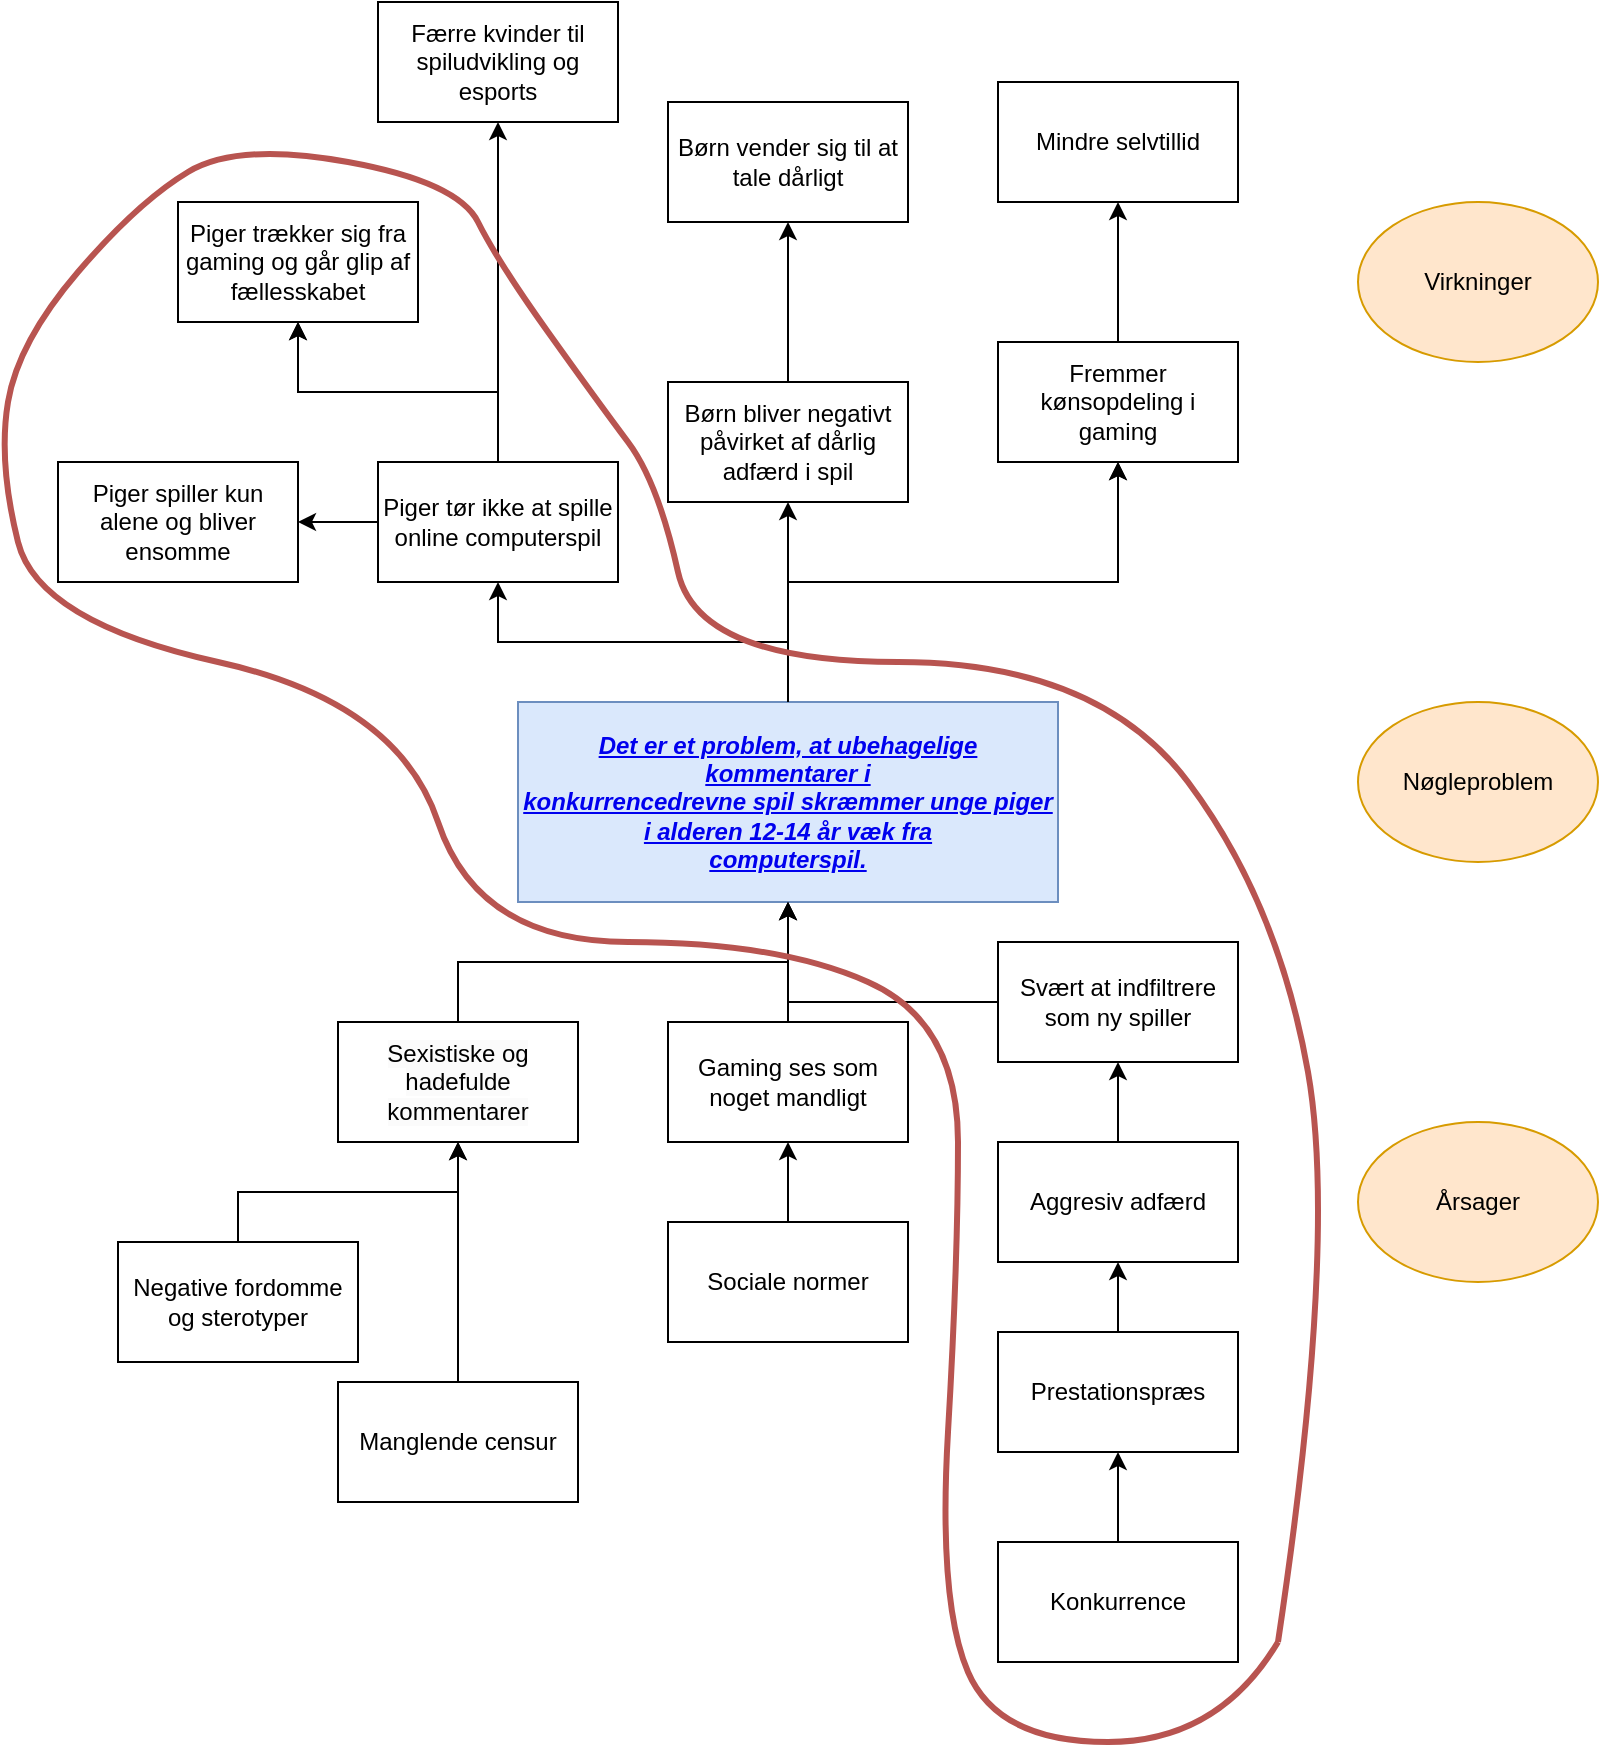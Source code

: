 <mxfile version="24.4.0" type="device">
  <diagram name="Side-1" id="5e3sIhu67GRDYIcQC-RR">
    <mxGraphModel dx="1398" dy="2021" grid="1" gridSize="10" guides="1" tooltips="1" connect="1" arrows="1" fold="1" page="1" pageScale="1" pageWidth="827" pageHeight="1169" math="0" shadow="0">
      <root>
        <mxCell id="0" />
        <mxCell id="1" parent="0" />
        <mxCell id="vnoUHpw2y4g6mfWFo0FU-3" value="" style="edgeStyle=orthogonalEdgeStyle;rounded=0;orthogonalLoop=1;jettySize=auto;html=1;" edge="1" parent="1" source="vnoUHpw2y4g6mfWFo0FU-1" target="vnoUHpw2y4g6mfWFo0FU-2">
          <mxGeometry relative="1" as="geometry" />
        </mxCell>
        <mxCell id="vnoUHpw2y4g6mfWFo0FU-29" value="" style="edgeStyle=orthogonalEdgeStyle;rounded=0;orthogonalLoop=1;jettySize=auto;html=1;" edge="1" parent="1" source="vnoUHpw2y4g6mfWFo0FU-1" target="vnoUHpw2y4g6mfWFo0FU-28">
          <mxGeometry relative="1" as="geometry" />
        </mxCell>
        <mxCell id="vnoUHpw2y4g6mfWFo0FU-31" value="" style="edgeStyle=orthogonalEdgeStyle;rounded=0;orthogonalLoop=1;jettySize=auto;html=1;" edge="1" parent="1" source="vnoUHpw2y4g6mfWFo0FU-28" target="vnoUHpw2y4g6mfWFo0FU-30">
          <mxGeometry relative="1" as="geometry" />
        </mxCell>
        <mxCell id="vnoUHpw2y4g6mfWFo0FU-35" value="" style="edgeStyle=orthogonalEdgeStyle;rounded=0;orthogonalLoop=1;jettySize=auto;html=1;" edge="1" parent="1" source="vnoUHpw2y4g6mfWFo0FU-1" target="vnoUHpw2y4g6mfWFo0FU-34">
          <mxGeometry relative="1" as="geometry" />
        </mxCell>
        <mxCell id="vnoUHpw2y4g6mfWFo0FU-1" value="&lt;p style=&quot;text-align:center&quot; align=&quot;center&quot; class=&quot;MsoNormal&quot;&gt;&lt;a name=&quot;_Hlk191902362&quot;&gt;&lt;b&gt;&lt;i&gt;Det er et problem, at ubehagelige kommentarer i&lt;br&gt;konkurrencedrevne spil skræmmer unge piger i alderen 12-14 år væk fra&lt;br&gt;computerspil.&lt;/i&gt;&lt;/b&gt;&lt;/a&gt;&lt;/p&gt;" style="rounded=0;whiteSpace=wrap;html=1;fillColor=#dae8fc;strokeColor=#6c8ebf;" vertex="1" parent="1">
          <mxGeometry x="350" y="240" width="270" height="100" as="geometry" />
        </mxCell>
        <mxCell id="vnoUHpw2y4g6mfWFo0FU-24" value="" style="edgeStyle=orthogonalEdgeStyle;rounded=0;orthogonalLoop=1;jettySize=auto;html=1;" edge="1" parent="1" source="vnoUHpw2y4g6mfWFo0FU-2" target="vnoUHpw2y4g6mfWFo0FU-23">
          <mxGeometry relative="1" as="geometry" />
        </mxCell>
        <mxCell id="vnoUHpw2y4g6mfWFo0FU-25" value="" style="edgeStyle=orthogonalEdgeStyle;rounded=0;orthogonalLoop=1;jettySize=auto;html=1;" edge="1" parent="1" source="vnoUHpw2y4g6mfWFo0FU-2" target="vnoUHpw2y4g6mfWFo0FU-23">
          <mxGeometry relative="1" as="geometry" />
        </mxCell>
        <mxCell id="vnoUHpw2y4g6mfWFo0FU-27" value="" style="edgeStyle=orthogonalEdgeStyle;rounded=0;orthogonalLoop=1;jettySize=auto;html=1;" edge="1" parent="1" source="vnoUHpw2y4g6mfWFo0FU-2" target="vnoUHpw2y4g6mfWFo0FU-26">
          <mxGeometry relative="1" as="geometry" />
        </mxCell>
        <mxCell id="vnoUHpw2y4g6mfWFo0FU-33" value="" style="edgeStyle=orthogonalEdgeStyle;rounded=0;orthogonalLoop=1;jettySize=auto;html=1;" edge="1" parent="1" source="vnoUHpw2y4g6mfWFo0FU-2" target="vnoUHpw2y4g6mfWFo0FU-32">
          <mxGeometry relative="1" as="geometry" />
        </mxCell>
        <mxCell id="vnoUHpw2y4g6mfWFo0FU-2" value="Piger tør ikke at spille online computerspil" style="whiteSpace=wrap;html=1;rounded=0;" vertex="1" parent="1">
          <mxGeometry x="280" y="120" width="120" height="60" as="geometry" />
        </mxCell>
        <mxCell id="vnoUHpw2y4g6mfWFo0FU-6" value="" style="edgeStyle=orthogonalEdgeStyle;rounded=0;orthogonalLoop=1;jettySize=auto;html=1;" edge="1" parent="1" source="vnoUHpw2y4g6mfWFo0FU-4" target="vnoUHpw2y4g6mfWFo0FU-5">
          <mxGeometry relative="1" as="geometry" />
        </mxCell>
        <mxCell id="vnoUHpw2y4g6mfWFo0FU-4" value="Negative fordomme og sterotyper" style="rounded=0;whiteSpace=wrap;html=1;" vertex="1" parent="1">
          <mxGeometry x="150" y="510" width="120" height="60" as="geometry" />
        </mxCell>
        <mxCell id="vnoUHpw2y4g6mfWFo0FU-7" value="" style="edgeStyle=orthogonalEdgeStyle;rounded=0;orthogonalLoop=1;jettySize=auto;html=1;" edge="1" parent="1" source="vnoUHpw2y4g6mfWFo0FU-5" target="vnoUHpw2y4g6mfWFo0FU-1">
          <mxGeometry relative="1" as="geometry" />
        </mxCell>
        <mxCell id="vnoUHpw2y4g6mfWFo0FU-5" value="&lt;span style=&quot;color: rgb(0, 0, 0); font-family: Helvetica; font-size: 12px; font-style: normal; font-variant-ligatures: normal; font-variant-caps: normal; font-weight: 400; letter-spacing: normal; orphans: 2; text-align: center; text-indent: 0px; text-transform: none; widows: 2; word-spacing: 0px; -webkit-text-stroke-width: 0px; white-space: normal; background-color: rgb(251, 251, 251); text-decoration-thickness: initial; text-decoration-style: initial; text-decoration-color: initial; display: inline !important; float: none;&quot;&gt;Sexistiske og hadefulde kommentarer&lt;/span&gt;" style="whiteSpace=wrap;html=1;rounded=0;" vertex="1" parent="1">
          <mxGeometry x="260" y="400" width="120" height="60" as="geometry" />
        </mxCell>
        <mxCell id="vnoUHpw2y4g6mfWFo0FU-10" value="" style="edgeStyle=orthogonalEdgeStyle;rounded=0;orthogonalLoop=1;jettySize=auto;html=1;entryX=0.5;entryY=1;entryDx=0;entryDy=0;exitX=0.5;exitY=0;exitDx=0;exitDy=0;" edge="1" parent="1" source="vnoUHpw2y4g6mfWFo0FU-8" target="vnoUHpw2y4g6mfWFo0FU-5">
          <mxGeometry relative="1" as="geometry">
            <mxPoint x="500" y="505" as="targetPoint" />
          </mxGeometry>
        </mxCell>
        <mxCell id="vnoUHpw2y4g6mfWFo0FU-8" value="Manglende censur" style="rounded=0;whiteSpace=wrap;html=1;" vertex="1" parent="1">
          <mxGeometry x="260" y="580" width="120" height="60" as="geometry" />
        </mxCell>
        <mxCell id="vnoUHpw2y4g6mfWFo0FU-13" value="" style="edgeStyle=orthogonalEdgeStyle;rounded=0;orthogonalLoop=1;jettySize=auto;html=1;" edge="1" parent="1" source="vnoUHpw2y4g6mfWFo0FU-11" target="vnoUHpw2y4g6mfWFo0FU-12">
          <mxGeometry relative="1" as="geometry" />
        </mxCell>
        <mxCell id="vnoUHpw2y4g6mfWFo0FU-11" value="Sociale normer" style="rounded=0;whiteSpace=wrap;html=1;" vertex="1" parent="1">
          <mxGeometry x="425" y="500" width="120" height="60" as="geometry" />
        </mxCell>
        <mxCell id="vnoUHpw2y4g6mfWFo0FU-14" value="" style="edgeStyle=orthogonalEdgeStyle;rounded=0;orthogonalLoop=1;jettySize=auto;html=1;" edge="1" parent="1" source="vnoUHpw2y4g6mfWFo0FU-12" target="vnoUHpw2y4g6mfWFo0FU-1">
          <mxGeometry relative="1" as="geometry" />
        </mxCell>
        <mxCell id="vnoUHpw2y4g6mfWFo0FU-12" value="Gaming ses som noget mandligt" style="whiteSpace=wrap;html=1;rounded=0;" vertex="1" parent="1">
          <mxGeometry x="425" y="400" width="120" height="60" as="geometry" />
        </mxCell>
        <mxCell id="vnoUHpw2y4g6mfWFo0FU-17" value="" style="edgeStyle=orthogonalEdgeStyle;rounded=0;orthogonalLoop=1;jettySize=auto;html=1;" edge="1" parent="1" source="vnoUHpw2y4g6mfWFo0FU-15" target="vnoUHpw2y4g6mfWFo0FU-16">
          <mxGeometry relative="1" as="geometry" />
        </mxCell>
        <mxCell id="vnoUHpw2y4g6mfWFo0FU-15" value="Konkurrence" style="rounded=0;whiteSpace=wrap;html=1;" vertex="1" parent="1">
          <mxGeometry x="590" y="660" width="120" height="60" as="geometry" />
        </mxCell>
        <mxCell id="vnoUHpw2y4g6mfWFo0FU-19" value="" style="edgeStyle=orthogonalEdgeStyle;rounded=0;orthogonalLoop=1;jettySize=auto;html=1;" edge="1" parent="1" source="vnoUHpw2y4g6mfWFo0FU-16" target="vnoUHpw2y4g6mfWFo0FU-18">
          <mxGeometry relative="1" as="geometry" />
        </mxCell>
        <mxCell id="vnoUHpw2y4g6mfWFo0FU-16" value="Prestationspræs" style="whiteSpace=wrap;html=1;rounded=0;" vertex="1" parent="1">
          <mxGeometry x="590" y="555" width="120" height="60" as="geometry" />
        </mxCell>
        <mxCell id="vnoUHpw2y4g6mfWFo0FU-21" value="" style="edgeStyle=orthogonalEdgeStyle;rounded=0;orthogonalLoop=1;jettySize=auto;html=1;" edge="1" parent="1" source="vnoUHpw2y4g6mfWFo0FU-18" target="vnoUHpw2y4g6mfWFo0FU-20">
          <mxGeometry relative="1" as="geometry" />
        </mxCell>
        <mxCell id="vnoUHpw2y4g6mfWFo0FU-18" value="Aggresiv adfærd" style="whiteSpace=wrap;html=1;rounded=0;" vertex="1" parent="1">
          <mxGeometry x="590" y="460" width="120" height="60" as="geometry" />
        </mxCell>
        <mxCell id="vnoUHpw2y4g6mfWFo0FU-22" value="" style="edgeStyle=orthogonalEdgeStyle;rounded=0;orthogonalLoop=1;jettySize=auto;html=1;entryX=0.5;entryY=1;entryDx=0;entryDy=0;exitX=0;exitY=0.5;exitDx=0;exitDy=0;" edge="1" parent="1" source="vnoUHpw2y4g6mfWFo0FU-20" target="vnoUHpw2y4g6mfWFo0FU-1">
          <mxGeometry relative="1" as="geometry" />
        </mxCell>
        <mxCell id="vnoUHpw2y4g6mfWFo0FU-20" value="Svært at indfiltrere som ny spiller" style="whiteSpace=wrap;html=1;rounded=0;" vertex="1" parent="1">
          <mxGeometry x="590" y="360" width="120" height="60" as="geometry" />
        </mxCell>
        <mxCell id="vnoUHpw2y4g6mfWFo0FU-23" value="Piger trækker sig fra gaming og går glip af fællesskabet" style="whiteSpace=wrap;html=1;rounded=0;" vertex="1" parent="1">
          <mxGeometry x="180" y="-10" width="120" height="60" as="geometry" />
        </mxCell>
        <mxCell id="vnoUHpw2y4g6mfWFo0FU-26" value="Færre kvinder til spiludvikling og esports" style="whiteSpace=wrap;html=1;rounded=0;" vertex="1" parent="1">
          <mxGeometry x="280" y="-110" width="120" height="60" as="geometry" />
        </mxCell>
        <mxCell id="vnoUHpw2y4g6mfWFo0FU-30" value="Mindre selvtillid" style="whiteSpace=wrap;html=1;rounded=0;" vertex="1" parent="1">
          <mxGeometry x="590" y="-70" width="120" height="60" as="geometry" />
        </mxCell>
        <mxCell id="vnoUHpw2y4g6mfWFo0FU-32" value="Piger spiller kun alene og bliver ensomme" style="whiteSpace=wrap;html=1;rounded=0;" vertex="1" parent="1">
          <mxGeometry x="120" y="120" width="120" height="60" as="geometry" />
        </mxCell>
        <mxCell id="vnoUHpw2y4g6mfWFo0FU-37" value="" style="edgeStyle=orthogonalEdgeStyle;rounded=0;orthogonalLoop=1;jettySize=auto;html=1;" edge="1" parent="1" source="vnoUHpw2y4g6mfWFo0FU-34" target="vnoUHpw2y4g6mfWFo0FU-36">
          <mxGeometry relative="1" as="geometry" />
        </mxCell>
        <mxCell id="vnoUHpw2y4g6mfWFo0FU-34" value="Børn bliver negativt påvirket af dårlig adfærd i spil" style="whiteSpace=wrap;html=1;rounded=0;" vertex="1" parent="1">
          <mxGeometry x="425" y="80" width="120" height="60" as="geometry" />
        </mxCell>
        <mxCell id="vnoUHpw2y4g6mfWFo0FU-36" value="Børn vender sig til at tale dårligt" style="whiteSpace=wrap;html=1;rounded=0;" vertex="1" parent="1">
          <mxGeometry x="425" y="-60" width="120" height="60" as="geometry" />
        </mxCell>
        <mxCell id="vnoUHpw2y4g6mfWFo0FU-38" value="" style="edgeStyle=orthogonalEdgeStyle;rounded=0;orthogonalLoop=1;jettySize=auto;html=1;" edge="1" parent="1" source="vnoUHpw2y4g6mfWFo0FU-1" target="vnoUHpw2y4g6mfWFo0FU-28">
          <mxGeometry relative="1" as="geometry">
            <mxPoint x="485" y="240" as="sourcePoint" />
            <mxPoint x="680" y="30" as="targetPoint" />
          </mxGeometry>
        </mxCell>
        <mxCell id="vnoUHpw2y4g6mfWFo0FU-28" value="Fremmer kønsopdeling i gaming" style="whiteSpace=wrap;html=1;rounded=0;" vertex="1" parent="1">
          <mxGeometry x="590" y="60" width="120" height="60" as="geometry" />
        </mxCell>
        <mxCell id="vnoUHpw2y4g6mfWFo0FU-39" value="Årsager" style="ellipse;whiteSpace=wrap;html=1;fillColor=#ffe6cc;strokeColor=#d79b00;" vertex="1" parent="1">
          <mxGeometry x="770" y="450" width="120" height="80" as="geometry" />
        </mxCell>
        <mxCell id="vnoUHpw2y4g6mfWFo0FU-40" value="Nøgleproblem" style="ellipse;whiteSpace=wrap;html=1;fillColor=#ffe6cc;strokeColor=#d79b00;" vertex="1" parent="1">
          <mxGeometry x="770" y="240" width="120" height="80" as="geometry" />
        </mxCell>
        <mxCell id="vnoUHpw2y4g6mfWFo0FU-41" value="Virkninger" style="ellipse;whiteSpace=wrap;html=1;fillColor=#ffe6cc;strokeColor=#d79b00;" vertex="1" parent="1">
          <mxGeometry x="770" y="-10" width="120" height="80" as="geometry" />
        </mxCell>
        <mxCell id="vnoUHpw2y4g6mfWFo0FU-42" value="" style="endArrow=none;html=1;rounded=0;curved=1;fillColor=#f8cecc;strokeColor=#b85450;strokeWidth=3;" edge="1" parent="1">
          <mxGeometry width="50" height="50" relative="1" as="geometry">
            <mxPoint x="730" y="710" as="sourcePoint" />
            <mxPoint x="730" y="710" as="targetPoint" />
            <Array as="points">
              <mxPoint x="760" y="510" />
              <mxPoint x="730" y="340" />
              <mxPoint x="640" y="220" />
              <mxPoint x="440" y="220" />
              <mxPoint x="420" y="130" />
              <mxPoint x="390" y="90" />
              <mxPoint x="340" y="20" />
              <mxPoint x="320" y="-20" />
              <mxPoint x="210" y="-40" />
              <mxPoint x="160" y="-10" />
              <mxPoint x="100" y="60" />
              <mxPoint x="90" y="120" />
              <mxPoint x="110" y="200" />
              <mxPoint x="290" y="240" />
              <mxPoint x="330" y="360" />
              <mxPoint x="480" y="360" />
              <mxPoint x="570" y="400" />
              <mxPoint x="570" y="520" />
              <mxPoint x="560" y="690" />
              <mxPoint x="590" y="760" />
              <mxPoint x="700" y="760" />
            </Array>
          </mxGeometry>
        </mxCell>
      </root>
    </mxGraphModel>
  </diagram>
</mxfile>
